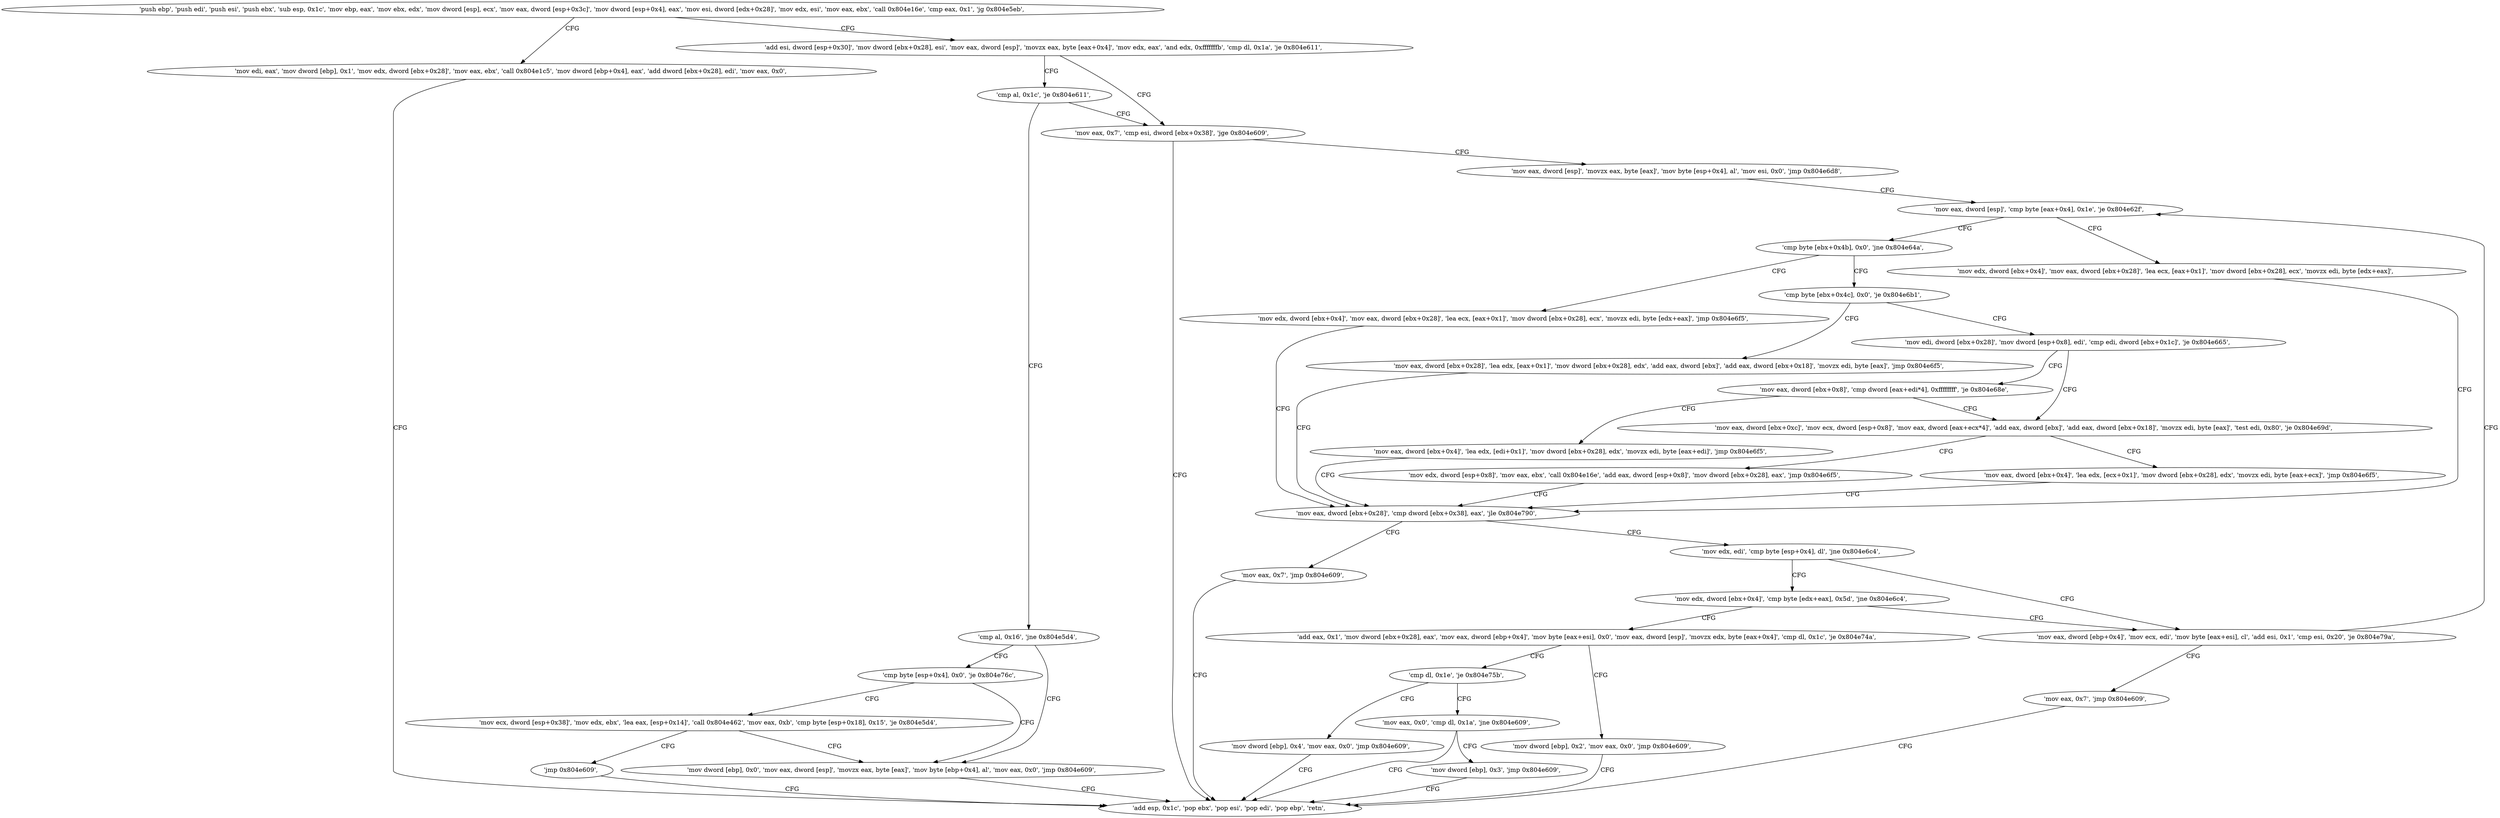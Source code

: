 digraph "func" {
"134538626" [label = "'push ebp', 'push edi', 'push esi', 'push ebx', 'sub esp, 0x1c', 'mov ebp, eax', 'mov ebx, edx', 'mov dword [esp], ecx', 'mov eax, dword [esp+0x3c]', 'mov dword [esp+0x4], eax', 'mov esi, dword [edx+0x28]', 'mov edx, esi', 'mov eax, ebx', 'call 0x804e16e', 'cmp eax, 0x1', 'jg 0x804e5eb', " ]
"134538731" [label = "'mov edi, eax', 'mov dword [ebp], 0x1', 'mov edx, dword [ebx+0x28]', 'mov eax, ebx', 'call 0x804e1c5', 'mov dword [ebp+0x4], eax', 'add dword [ebx+0x28], edi', 'mov eax, 0x0', " ]
"134538665" [label = "'add esi, dword [esp+0x30]', 'mov dword [ebx+0x28], esi', 'mov eax, dword [esp]', 'movzx eax, byte [eax+0x4]', 'mov edx, eax', 'and edx, 0xfffffffb', 'cmp dl, 0x1a', 'je 0x804e611', " ]
"134538761" [label = "'add esp, 0x1c', 'pop ebx', 'pop esi', 'pop edi', 'pop ebp', 'retn', " ]
"134538769" [label = "'mov eax, 0x7', 'cmp esi, dword [ebx+0x38]', 'jge 0x804e609', " ]
"134538689" [label = "'cmp al, 0x1c', 'je 0x804e611', " ]
"134538779" [label = "'mov eax, dword [esp]', 'movzx eax, byte [eax]', 'mov byte [esp+0x4], al', 'mov esi, 0x0', 'jmp 0x804e6d8', " ]
"134538693" [label = "'cmp al, 0x16', 'jne 0x804e5d4', " ]
"134538968" [label = "'mov eax, dword [esp]', 'cmp byte [eax+0x4], 0x1e', 'je 0x804e62f', " ]
"134538708" [label = "'mov dword [ebp], 0x0', 'mov eax, dword [esp]', 'movzx eax, byte [eax]', 'mov byte [ebp+0x4], al', 'mov eax, 0x0', 'jmp 0x804e609', " ]
"134538697" [label = "'cmp byte [esp+0x4], 0x0', 'je 0x804e76c', " ]
"134538799" [label = "'cmp byte [ebx+0x4b], 0x0', 'jne 0x804e64a', " ]
"134538981" [label = "'mov edx, dword [ebx+0x4]', 'mov eax, dword [ebx+0x28]', 'lea ecx, [eax+0x1]', 'mov dword [ebx+0x28], ecx', 'movzx edi, byte [edx+eax]', " ]
"134539116" [label = "'mov ecx, dword [esp+0x38]', 'mov edx, ebx', 'lea eax, [esp+0x14]', 'call 0x804e462', 'mov eax, 0xb', 'cmp byte [esp+0x18], 0x15', 'je 0x804e5d4', " ]
"134538826" [label = "'cmp byte [ebx+0x4c], 0x0', 'je 0x804e6b1', " ]
"134538805" [label = "'mov edx, dword [ebx+0x4]', 'mov eax, dword [ebx+0x28]', 'lea ecx, [eax+0x1]', 'mov dword [ebx+0x28], ecx', 'movzx edi, byte [edx+eax]', 'jmp 0x804e6f5', " ]
"134538997" [label = "'mov eax, dword [ebx+0x28]', 'cmp dword [ebx+0x38], eax', 'jle 0x804e790', " ]
"134539147" [label = "'jmp 0x804e609', " ]
"134538929" [label = "'mov eax, dword [ebx+0x28]', 'lea edx, [eax+0x1]', 'mov dword [ebx+0x28], edx', 'add eax, dword [ebx]', 'add eax, dword [ebx+0x18]', 'movzx edi, byte [eax]', 'jmp 0x804e6f5', " ]
"134538832" [label = "'mov edi, dword [ebx+0x28]', 'mov dword [esp+0x8], edi', 'cmp edi, dword [ebx+0x1c]', 'je 0x804e665', " ]
"134539152" [label = "'mov eax, 0x7', 'jmp 0x804e609', " ]
"134539009" [label = "'mov edx, edi', 'cmp byte [esp+0x4], dl', 'jne 0x804e6c4', " ]
"134538948" [label = "'mov eax, dword [ebp+0x4]', 'mov ecx, edi', 'mov byte [eax+esi], cl', 'add esi, 0x1', 'cmp esi, 0x20', 'je 0x804e79a', " ]
"134539017" [label = "'mov edx, dword [ebx+0x4]', 'cmp byte [edx+eax], 0x5d', 'jne 0x804e6c4', " ]
"134538853" [label = "'mov eax, dword [ebx+0xc]', 'mov ecx, dword [esp+0x8]', 'mov eax, dword [eax+ecx*4]', 'add eax, dword [ebx]', 'add eax, dword [ebx+0x18]', 'movzx edi, byte [eax]', 'test edi, 0x80', 'je 0x804e69d', " ]
"134538844" [label = "'mov eax, dword [ebx+0x8]', 'cmp dword [eax+edi*4], 0xffffffff', 'je 0x804e68e', " ]
"134539162" [label = "'mov eax, 0x7', 'jmp 0x804e609', " ]
"134539026" [label = "'add eax, 0x1', 'mov dword [ebx+0x28], eax', 'mov eax, dword [ebp+0x4]', 'mov byte [eax+esi], 0x0', 'mov eax, dword [esp]', 'movzx edx, byte [eax+0x4]', 'cmp dl, 0x1c', 'je 0x804e74a', " ]
"134538909" [label = "'mov edx, dword [esp+0x8]', 'mov eax, ebx', 'call 0x804e16e', 'add eax, dword [esp+0x8]', 'mov dword [ebx+0x28], eax', 'jmp 0x804e6f5', " ]
"134538879" [label = "'mov eax, dword [ebx+0x4]', 'lea edx, [ecx+0x1]', 'mov dword [ebx+0x28], edx', 'movzx edi, byte [eax+ecx]', 'jmp 0x804e6f5', " ]
"134538894" [label = "'mov eax, dword [ebx+0x4]', 'lea edx, [edi+0x1]', 'mov dword [ebx+0x28], edx', 'movzx edi, byte [eax+edi]', 'jmp 0x804e6f5', " ]
"134539082" [label = "'mov dword [ebp], 0x2', 'mov eax, 0x0', 'jmp 0x804e609', " ]
"134539051" [label = "'cmp dl, 0x1e', 'je 0x804e75b', " ]
"134539099" [label = "'mov dword [ebp], 0x4', 'mov eax, 0x0', 'jmp 0x804e609', " ]
"134539056" [label = "'mov eax, 0x0', 'cmp dl, 0x1a', 'jne 0x804e609', " ]
"134539070" [label = "'mov dword [ebp], 0x3', 'jmp 0x804e609', " ]
"134538626" -> "134538731" [ label = "CFG" ]
"134538626" -> "134538665" [ label = "CFG" ]
"134538731" -> "134538761" [ label = "CFG" ]
"134538665" -> "134538769" [ label = "CFG" ]
"134538665" -> "134538689" [ label = "CFG" ]
"134538769" -> "134538761" [ label = "CFG" ]
"134538769" -> "134538779" [ label = "CFG" ]
"134538689" -> "134538769" [ label = "CFG" ]
"134538689" -> "134538693" [ label = "CFG" ]
"134538779" -> "134538968" [ label = "CFG" ]
"134538693" -> "134538708" [ label = "CFG" ]
"134538693" -> "134538697" [ label = "CFG" ]
"134538968" -> "134538799" [ label = "CFG" ]
"134538968" -> "134538981" [ label = "CFG" ]
"134538708" -> "134538761" [ label = "CFG" ]
"134538697" -> "134539116" [ label = "CFG" ]
"134538697" -> "134538708" [ label = "CFG" ]
"134538799" -> "134538826" [ label = "CFG" ]
"134538799" -> "134538805" [ label = "CFG" ]
"134538981" -> "134538997" [ label = "CFG" ]
"134539116" -> "134538708" [ label = "CFG" ]
"134539116" -> "134539147" [ label = "CFG" ]
"134538826" -> "134538929" [ label = "CFG" ]
"134538826" -> "134538832" [ label = "CFG" ]
"134538805" -> "134538997" [ label = "CFG" ]
"134538997" -> "134539152" [ label = "CFG" ]
"134538997" -> "134539009" [ label = "CFG" ]
"134539147" -> "134538761" [ label = "CFG" ]
"134538929" -> "134538997" [ label = "CFG" ]
"134538832" -> "134538853" [ label = "CFG" ]
"134538832" -> "134538844" [ label = "CFG" ]
"134539152" -> "134538761" [ label = "CFG" ]
"134539009" -> "134538948" [ label = "CFG" ]
"134539009" -> "134539017" [ label = "CFG" ]
"134538948" -> "134539162" [ label = "CFG" ]
"134538948" -> "134538968" [ label = "CFG" ]
"134539017" -> "134538948" [ label = "CFG" ]
"134539017" -> "134539026" [ label = "CFG" ]
"134538853" -> "134538909" [ label = "CFG" ]
"134538853" -> "134538879" [ label = "CFG" ]
"134538844" -> "134538894" [ label = "CFG" ]
"134538844" -> "134538853" [ label = "CFG" ]
"134539162" -> "134538761" [ label = "CFG" ]
"134539026" -> "134539082" [ label = "CFG" ]
"134539026" -> "134539051" [ label = "CFG" ]
"134538909" -> "134538997" [ label = "CFG" ]
"134538879" -> "134538997" [ label = "CFG" ]
"134538894" -> "134538997" [ label = "CFG" ]
"134539082" -> "134538761" [ label = "CFG" ]
"134539051" -> "134539099" [ label = "CFG" ]
"134539051" -> "134539056" [ label = "CFG" ]
"134539099" -> "134538761" [ label = "CFG" ]
"134539056" -> "134538761" [ label = "CFG" ]
"134539056" -> "134539070" [ label = "CFG" ]
"134539070" -> "134538761" [ label = "CFG" ]
}
